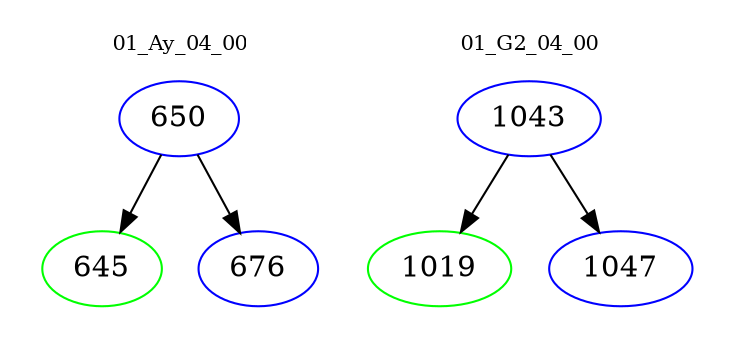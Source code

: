 digraph{
subgraph cluster_0 {
color = white
label = "01_Ay_04_00";
fontsize=10;
T0_650 [label="650", color="blue"]
T0_650 -> T0_645 [color="black"]
T0_645 [label="645", color="green"]
T0_650 -> T0_676 [color="black"]
T0_676 [label="676", color="blue"]
}
subgraph cluster_1 {
color = white
label = "01_G2_04_00";
fontsize=10;
T1_1043 [label="1043", color="blue"]
T1_1043 -> T1_1019 [color="black"]
T1_1019 [label="1019", color="green"]
T1_1043 -> T1_1047 [color="black"]
T1_1047 [label="1047", color="blue"]
}
}
